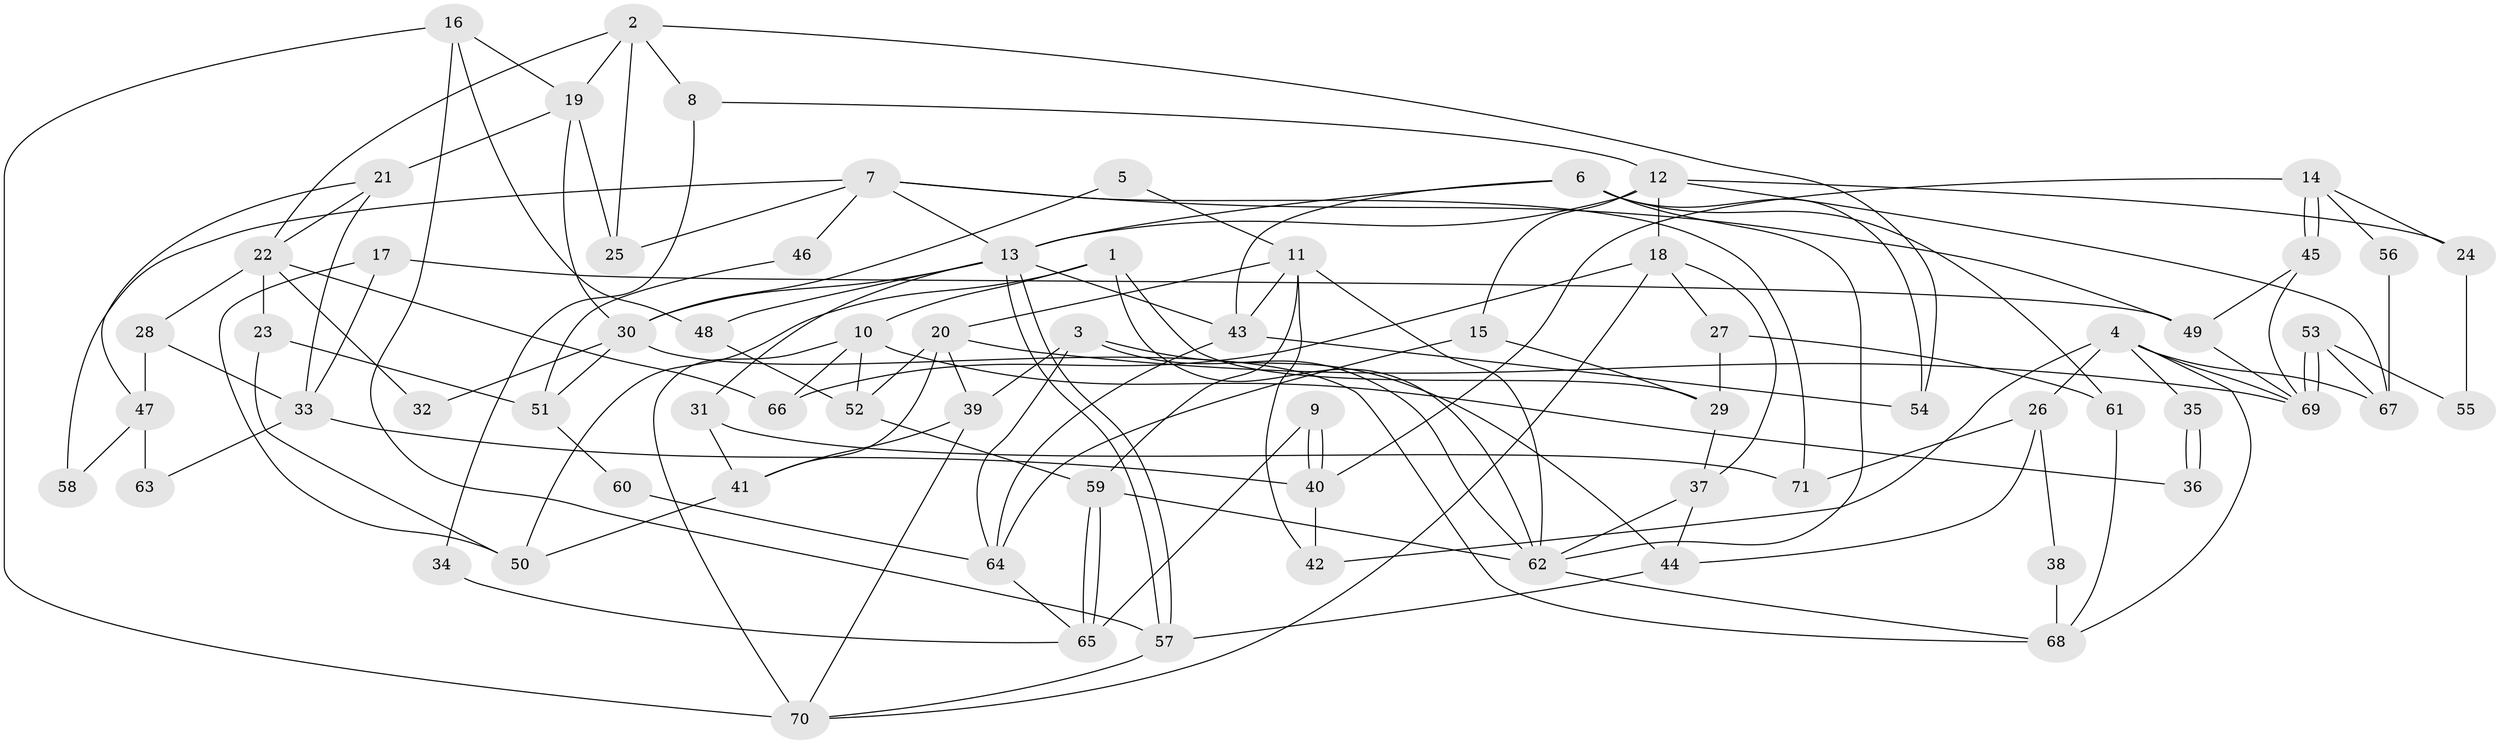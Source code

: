 // coarse degree distribution, {8: 0.06976744186046512, 5: 0.18604651162790697, 6: 0.2558139534883721, 3: 0.13953488372093023, 7: 0.046511627906976744, 4: 0.18604651162790697, 2: 0.11627906976744186}
// Generated by graph-tools (version 1.1) at 2025/41/03/06/25 10:41:59]
// undirected, 71 vertices, 142 edges
graph export_dot {
graph [start="1"]
  node [color=gray90,style=filled];
  1;
  2;
  3;
  4;
  5;
  6;
  7;
  8;
  9;
  10;
  11;
  12;
  13;
  14;
  15;
  16;
  17;
  18;
  19;
  20;
  21;
  22;
  23;
  24;
  25;
  26;
  27;
  28;
  29;
  30;
  31;
  32;
  33;
  34;
  35;
  36;
  37;
  38;
  39;
  40;
  41;
  42;
  43;
  44;
  45;
  46;
  47;
  48;
  49;
  50;
  51;
  52;
  53;
  54;
  55;
  56;
  57;
  58;
  59;
  60;
  61;
  62;
  63;
  64;
  65;
  66;
  67;
  68;
  69;
  70;
  71;
  1 -- 62;
  1 -- 10;
  1 -- 29;
  1 -- 50;
  2 -- 25;
  2 -- 54;
  2 -- 8;
  2 -- 19;
  2 -- 22;
  3 -- 62;
  3 -- 39;
  3 -- 44;
  3 -- 64;
  4 -- 68;
  4 -- 26;
  4 -- 35;
  4 -- 42;
  4 -- 67;
  4 -- 69;
  5 -- 11;
  5 -- 30;
  6 -- 13;
  6 -- 62;
  6 -- 43;
  6 -- 54;
  6 -- 61;
  7 -- 13;
  7 -- 49;
  7 -- 25;
  7 -- 46;
  7 -- 58;
  7 -- 71;
  8 -- 12;
  8 -- 34;
  9 -- 40;
  9 -- 40;
  9 -- 65;
  10 -- 52;
  10 -- 70;
  10 -- 36;
  10 -- 66;
  11 -- 59;
  11 -- 43;
  11 -- 20;
  11 -- 42;
  11 -- 62;
  12 -- 18;
  12 -- 13;
  12 -- 15;
  12 -- 24;
  12 -- 67;
  13 -- 30;
  13 -- 57;
  13 -- 57;
  13 -- 31;
  13 -- 43;
  13 -- 48;
  14 -- 45;
  14 -- 45;
  14 -- 40;
  14 -- 24;
  14 -- 56;
  15 -- 64;
  15 -- 29;
  16 -- 57;
  16 -- 19;
  16 -- 48;
  16 -- 70;
  17 -- 49;
  17 -- 50;
  17 -- 33;
  18 -- 37;
  18 -- 70;
  18 -- 27;
  18 -- 66;
  19 -- 21;
  19 -- 25;
  19 -- 30;
  20 -- 69;
  20 -- 39;
  20 -- 41;
  20 -- 52;
  21 -- 33;
  21 -- 22;
  21 -- 47;
  22 -- 66;
  22 -- 23;
  22 -- 28;
  22 -- 32;
  23 -- 50;
  23 -- 51;
  24 -- 55;
  26 -- 71;
  26 -- 44;
  26 -- 38;
  27 -- 29;
  27 -- 61;
  28 -- 33;
  28 -- 47;
  29 -- 37;
  30 -- 68;
  30 -- 32;
  30 -- 51;
  31 -- 41;
  31 -- 71;
  33 -- 40;
  33 -- 63;
  34 -- 65;
  35 -- 36;
  35 -- 36;
  37 -- 62;
  37 -- 44;
  38 -- 68;
  39 -- 70;
  39 -- 41;
  40 -- 42;
  41 -- 50;
  43 -- 54;
  43 -- 64;
  44 -- 57;
  45 -- 69;
  45 -- 49;
  46 -- 51;
  47 -- 58;
  47 -- 63;
  48 -- 52;
  49 -- 69;
  51 -- 60;
  52 -- 59;
  53 -- 69;
  53 -- 69;
  53 -- 67;
  53 -- 55;
  56 -- 67;
  57 -- 70;
  59 -- 65;
  59 -- 65;
  59 -- 62;
  60 -- 64;
  61 -- 68;
  62 -- 68;
  64 -- 65;
}
